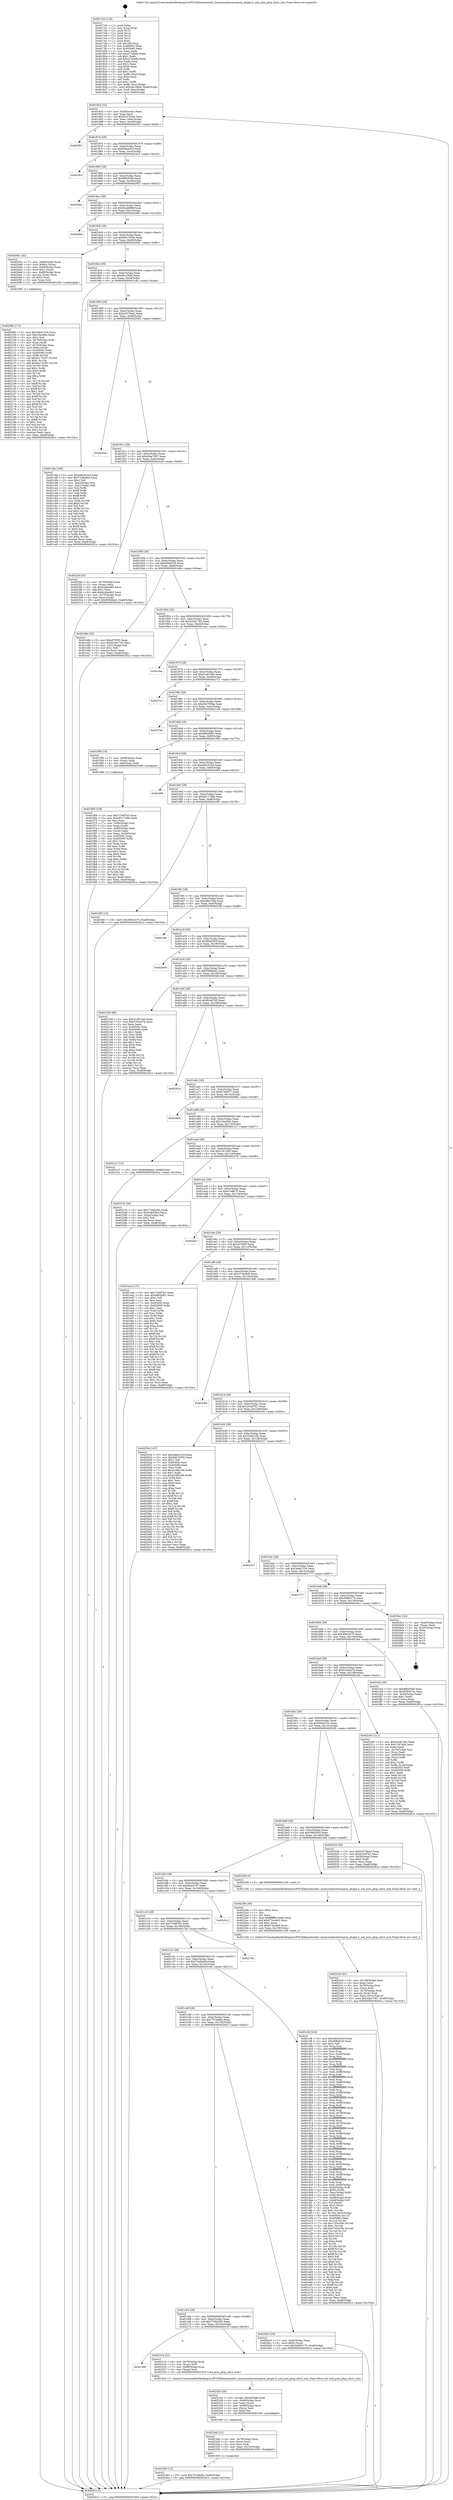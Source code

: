 digraph "0x4017e0" {
  label = "0x4017e0 (/mnt/c/Users/mathe/Desktop/tcc/POCII/binaries/extr_linuxsoundcoreosspcm_plugin.h_snd_pcm_plug_slave_size_Final-ollvm.out::main(0))"
  labelloc = "t"
  node[shape=record]

  Entry [label="",width=0.3,height=0.3,shape=circle,fillcolor=black,style=filled]
  "0x401854" [label="{
     0x401854 [32]\l
     | [instrs]\l
     &nbsp;&nbsp;0x401854 \<+6\>: mov -0xa8(%rbp),%eax\l
     &nbsp;&nbsp;0x40185a \<+2\>: mov %eax,%ecx\l
     &nbsp;&nbsp;0x40185c \<+6\>: sub $0x81d792d4,%ecx\l
     &nbsp;&nbsp;0x401862 \<+6\>: mov %eax,-0xbc(%rbp)\l
     &nbsp;&nbsp;0x401868 \<+6\>: mov %ecx,-0xc0(%rbp)\l
     &nbsp;&nbsp;0x40186e \<+6\>: je 0000000000402561 \<main+0xd81\>\l
  }"]
  "0x402561" [label="{
     0x402561\l
  }", style=dashed]
  "0x401874" [label="{
     0x401874 [28]\l
     | [instrs]\l
     &nbsp;&nbsp;0x401874 \<+5\>: jmp 0000000000401879 \<main+0x99\>\l
     &nbsp;&nbsp;0x401879 \<+6\>: mov -0xbc(%rbp),%eax\l
     &nbsp;&nbsp;0x40187f \<+5\>: sub $0x828ce3c3,%eax\l
     &nbsp;&nbsp;0x401884 \<+6\>: mov %eax,-0xc4(%rbp)\l
     &nbsp;&nbsp;0x40188a \<+6\>: je 00000000004024c3 \<main+0xce3\>\l
  }"]
  Exit [label="",width=0.3,height=0.3,shape=circle,fillcolor=black,style=filled,peripheries=2]
  "0x4024c3" [label="{
     0x4024c3\l
  }", style=dashed]
  "0x401890" [label="{
     0x401890 [28]\l
     | [instrs]\l
     &nbsp;&nbsp;0x401890 \<+5\>: jmp 0000000000401895 \<main+0xb5\>\l
     &nbsp;&nbsp;0x401895 \<+6\>: mov -0xbc(%rbp),%eax\l
     &nbsp;&nbsp;0x40189b \<+5\>: sub $0x8f82f3b8,%eax\l
     &nbsp;&nbsp;0x4018a0 \<+6\>: mov %eax,-0xc8(%rbp)\l
     &nbsp;&nbsp;0x4018a6 \<+6\>: je 0000000000402002 \<main+0x822\>\l
  }"]
  "0x402360" [label="{
     0x402360 [15]\l
     | [instrs]\l
     &nbsp;&nbsp;0x402360 \<+10\>: movl $0x757a9a5e,-0xa8(%rbp)\l
     &nbsp;&nbsp;0x40236a \<+5\>: jmp 000000000040281a \<main+0x103a\>\l
  }"]
  "0x402002" [label="{
     0x402002\l
  }", style=dashed]
  "0x4018ac" [label="{
     0x4018ac [28]\l
     | [instrs]\l
     &nbsp;&nbsp;0x4018ac \<+5\>: jmp 00000000004018b1 \<main+0xd1\>\l
     &nbsp;&nbsp;0x4018b1 \<+6\>: mov -0xbc(%rbp),%eax\l
     &nbsp;&nbsp;0x4018b7 \<+5\>: sub $0x92eb880f,%eax\l
     &nbsp;&nbsp;0x4018bc \<+6\>: mov %eax,-0xcc(%rbp)\l
     &nbsp;&nbsp;0x4018c2 \<+6\>: je 000000000040280b \<main+0x102b\>\l
  }"]
  "0x40234b" [label="{
     0x40234b [21]\l
     | [instrs]\l
     &nbsp;&nbsp;0x40234b \<+4\>: mov -0x78(%rbp),%rcx\l
     &nbsp;&nbsp;0x40234f \<+3\>: mov (%rcx),%rcx\l
     &nbsp;&nbsp;0x402352 \<+3\>: mov %rcx,%rdi\l
     &nbsp;&nbsp;0x402355 \<+6\>: mov %eax,-0x15c(%rbp)\l
     &nbsp;&nbsp;0x40235b \<+5\>: call 0000000000401030 \<free@plt\>\l
     | [calls]\l
     &nbsp;&nbsp;0x401030 \{1\} (unknown)\l
  }"]
  "0x40280b" [label="{
     0x40280b\l
  }", style=dashed]
  "0x4018c8" [label="{
     0x4018c8 [28]\l
     | [instrs]\l
     &nbsp;&nbsp;0x4018c8 \<+5\>: jmp 00000000004018cd \<main+0xed\>\l
     &nbsp;&nbsp;0x4018cd \<+6\>: mov -0xbc(%rbp),%eax\l
     &nbsp;&nbsp;0x4018d3 \<+5\>: sub $0x9d21505b,%eax\l
     &nbsp;&nbsp;0x4018d8 \<+6\>: mov %eax,-0xd0(%rbp)\l
     &nbsp;&nbsp;0x4018de \<+6\>: je 00000000004020d1 \<main+0x8f1\>\l
  }"]
  "0x40232e" [label="{
     0x40232e [29]\l
     | [instrs]\l
     &nbsp;&nbsp;0x40232e \<+10\>: movabs $0x4030d6,%rdi\l
     &nbsp;&nbsp;0x402338 \<+4\>: mov -0x68(%rbp),%rcx\l
     &nbsp;&nbsp;0x40233c \<+2\>: mov %eax,(%rcx)\l
     &nbsp;&nbsp;0x40233e \<+4\>: mov -0x68(%rbp),%rcx\l
     &nbsp;&nbsp;0x402342 \<+2\>: mov (%rcx),%esi\l
     &nbsp;&nbsp;0x402344 \<+2\>: mov $0x0,%al\l
     &nbsp;&nbsp;0x402346 \<+5\>: call 0000000000401040 \<printf@plt\>\l
     | [calls]\l
     &nbsp;&nbsp;0x401040 \{1\} (unknown)\l
  }"]
  "0x4020d1" [label="{
     0x4020d1 [42]\l
     | [instrs]\l
     &nbsp;&nbsp;0x4020d1 \<+7\>: mov -0x88(%rbp),%rax\l
     &nbsp;&nbsp;0x4020d8 \<+6\>: movl $0x64,(%rax)\l
     &nbsp;&nbsp;0x4020de \<+4\>: mov -0x80(%rbp),%rax\l
     &nbsp;&nbsp;0x4020e2 \<+6\>: movl $0x1,(%rax)\l
     &nbsp;&nbsp;0x4020e8 \<+4\>: mov -0x80(%rbp),%rax\l
     &nbsp;&nbsp;0x4020ec \<+3\>: movslq (%rax),%rax\l
     &nbsp;&nbsp;0x4020ef \<+4\>: shl $0x2,%rax\l
     &nbsp;&nbsp;0x4020f3 \<+3\>: mov %rax,%rdi\l
     &nbsp;&nbsp;0x4020f6 \<+5\>: call 0000000000401050 \<malloc@plt\>\l
     | [calls]\l
     &nbsp;&nbsp;0x401050 \{1\} (unknown)\l
  }"]
  "0x4018e4" [label="{
     0x4018e4 [28]\l
     | [instrs]\l
     &nbsp;&nbsp;0x4018e4 \<+5\>: jmp 00000000004018e9 \<main+0x109\>\l
     &nbsp;&nbsp;0x4018e9 \<+6\>: mov -0xbc(%rbp),%eax\l
     &nbsp;&nbsp;0x4018ef \<+5\>: sub $0x9dc1fb0d,%eax\l
     &nbsp;&nbsp;0x4018f4 \<+6\>: mov %eax,-0xd4(%rbp)\l
     &nbsp;&nbsp;0x4018fa \<+6\>: je 0000000000401c8a \<main+0x4aa\>\l
  }"]
  "0x401c80" [label="{
     0x401c80\l
  }", style=dashed]
  "0x401c8a" [label="{
     0x401c8a [106]\l
     | [instrs]\l
     &nbsp;&nbsp;0x401c8a \<+5\>: mov $0xe4b241b4,%eax\l
     &nbsp;&nbsp;0x401c8f \<+5\>: mov $0x72a9bd0e,%ecx\l
     &nbsp;&nbsp;0x401c94 \<+2\>: mov $0x1,%dl\l
     &nbsp;&nbsp;0x401c96 \<+7\>: mov -0xa2(%rbp),%sil\l
     &nbsp;&nbsp;0x401c9d \<+7\>: mov -0xa1(%rbp),%dil\l
     &nbsp;&nbsp;0x401ca4 \<+3\>: mov %sil,%r8b\l
     &nbsp;&nbsp;0x401ca7 \<+4\>: xor $0xff,%r8b\l
     &nbsp;&nbsp;0x401cab \<+3\>: mov %dil,%r9b\l
     &nbsp;&nbsp;0x401cae \<+4\>: xor $0xff,%r9b\l
     &nbsp;&nbsp;0x401cb2 \<+3\>: xor $0x0,%dl\l
     &nbsp;&nbsp;0x401cb5 \<+3\>: mov %r8b,%r10b\l
     &nbsp;&nbsp;0x401cb8 \<+4\>: and $0x0,%r10b\l
     &nbsp;&nbsp;0x401cbc \<+3\>: and %dl,%sil\l
     &nbsp;&nbsp;0x401cbf \<+3\>: mov %r9b,%r11b\l
     &nbsp;&nbsp;0x401cc2 \<+4\>: and $0x0,%r11b\l
     &nbsp;&nbsp;0x401cc6 \<+3\>: and %dl,%dil\l
     &nbsp;&nbsp;0x401cc9 \<+3\>: or %sil,%r10b\l
     &nbsp;&nbsp;0x401ccc \<+3\>: or %dil,%r11b\l
     &nbsp;&nbsp;0x401ccf \<+3\>: xor %r11b,%r10b\l
     &nbsp;&nbsp;0x401cd2 \<+3\>: or %r9b,%r8b\l
     &nbsp;&nbsp;0x401cd5 \<+4\>: xor $0xff,%r8b\l
     &nbsp;&nbsp;0x401cd9 \<+3\>: or $0x0,%dl\l
     &nbsp;&nbsp;0x401cdc \<+3\>: and %dl,%r8b\l
     &nbsp;&nbsp;0x401cdf \<+3\>: or %r8b,%r10b\l
     &nbsp;&nbsp;0x401ce2 \<+4\>: test $0x1,%r10b\l
     &nbsp;&nbsp;0x401ce6 \<+3\>: cmovne %ecx,%eax\l
     &nbsp;&nbsp;0x401ce9 \<+6\>: mov %eax,-0xa8(%rbp)\l
     &nbsp;&nbsp;0x401cef \<+5\>: jmp 000000000040281a \<main+0x103a\>\l
  }"]
  "0x401900" [label="{
     0x401900 [28]\l
     | [instrs]\l
     &nbsp;&nbsp;0x401900 \<+5\>: jmp 0000000000401905 \<main+0x125\>\l
     &nbsp;&nbsp;0x401905 \<+6\>: mov -0xbc(%rbp),%eax\l
     &nbsp;&nbsp;0x40190b \<+5\>: sub $0xb3578ea2,%eax\l
     &nbsp;&nbsp;0x401910 \<+6\>: mov %eax,-0xd8(%rbp)\l
     &nbsp;&nbsp;0x401916 \<+6\>: je 00000000004025b4 \<main+0xdd4\>\l
  }"]
  "0x40281a" [label="{
     0x40281a [5]\l
     | [instrs]\l
     &nbsp;&nbsp;0x40281a \<+5\>: jmp 0000000000401854 \<main+0x74\>\l
  }"]
  "0x4017e0" [label="{
     0x4017e0 [116]\l
     | [instrs]\l
     &nbsp;&nbsp;0x4017e0 \<+1\>: push %rbp\l
     &nbsp;&nbsp;0x4017e1 \<+3\>: mov %rsp,%rbp\l
     &nbsp;&nbsp;0x4017e4 \<+2\>: push %r15\l
     &nbsp;&nbsp;0x4017e6 \<+2\>: push %r14\l
     &nbsp;&nbsp;0x4017e8 \<+2\>: push %r13\l
     &nbsp;&nbsp;0x4017ea \<+2\>: push %r12\l
     &nbsp;&nbsp;0x4017ec \<+1\>: push %rbx\l
     &nbsp;&nbsp;0x4017ed \<+7\>: sub $0x168,%rsp\l
     &nbsp;&nbsp;0x4017f4 \<+7\>: mov 0x40505c,%eax\l
     &nbsp;&nbsp;0x4017fb \<+7\>: mov 0x405060,%ecx\l
     &nbsp;&nbsp;0x401802 \<+2\>: mov %eax,%edx\l
     &nbsp;&nbsp;0x401804 \<+6\>: sub $0xa37bfa8a,%edx\l
     &nbsp;&nbsp;0x40180a \<+3\>: sub $0x1,%edx\l
     &nbsp;&nbsp;0x40180d \<+6\>: add $0xa37bfa8a,%edx\l
     &nbsp;&nbsp;0x401813 \<+3\>: imul %edx,%eax\l
     &nbsp;&nbsp;0x401816 \<+3\>: and $0x1,%eax\l
     &nbsp;&nbsp;0x401819 \<+3\>: cmp $0x0,%eax\l
     &nbsp;&nbsp;0x40181c \<+4\>: sete %r8b\l
     &nbsp;&nbsp;0x401820 \<+4\>: and $0x1,%r8b\l
     &nbsp;&nbsp;0x401824 \<+7\>: mov %r8b,-0xa2(%rbp)\l
     &nbsp;&nbsp;0x40182b \<+3\>: cmp $0xa,%ecx\l
     &nbsp;&nbsp;0x40182e \<+4\>: setl %r8b\l
     &nbsp;&nbsp;0x401832 \<+4\>: and $0x1,%r8b\l
     &nbsp;&nbsp;0x401836 \<+7\>: mov %r8b,-0xa1(%rbp)\l
     &nbsp;&nbsp;0x40183d \<+10\>: movl $0x9dc1fb0d,-0xa8(%rbp)\l
     &nbsp;&nbsp;0x401847 \<+6\>: mov %edi,-0xac(%rbp)\l
     &nbsp;&nbsp;0x40184d \<+7\>: mov %rsi,-0xb8(%rbp)\l
  }"]
  "0x402319" [label="{
     0x402319 [21]\l
     | [instrs]\l
     &nbsp;&nbsp;0x402319 \<+4\>: mov -0x78(%rbp),%rax\l
     &nbsp;&nbsp;0x40231d \<+3\>: mov (%rax),%rdi\l
     &nbsp;&nbsp;0x402320 \<+7\>: mov -0x88(%rbp),%rax\l
     &nbsp;&nbsp;0x402327 \<+2\>: mov (%rax),%esi\l
     &nbsp;&nbsp;0x402329 \<+5\>: call 00000000004015c0 \<snd_pcm_plug_slave_size\>\l
     | [calls]\l
     &nbsp;&nbsp;0x4015c0 \{1\} (/mnt/c/Users/mathe/Desktop/tcc/POCII/binaries/extr_linuxsoundcoreosspcm_plugin.h_snd_pcm_plug_slave_size_Final-ollvm.out::snd_pcm_plug_slave_size)\l
  }"]
  "0x4025b4" [label="{
     0x4025b4\l
  }", style=dashed]
  "0x40191c" [label="{
     0x40191c [28]\l
     | [instrs]\l
     &nbsp;&nbsp;0x40191c \<+5\>: jmp 0000000000401921 \<main+0x141\>\l
     &nbsp;&nbsp;0x401921 \<+6\>: mov -0xbc(%rbp),%eax\l
     &nbsp;&nbsp;0x401927 \<+5\>: sub $0xcbbe7567,%eax\l
     &nbsp;&nbsp;0x40192c \<+6\>: mov %eax,-0xdc(%rbp)\l
     &nbsp;&nbsp;0x401932 \<+6\>: je 00000000004022ef \<main+0xb0f\>\l
  }"]
  "0x401c64" [label="{
     0x401c64 [28]\l
     | [instrs]\l
     &nbsp;&nbsp;0x401c64 \<+5\>: jmp 0000000000401c69 \<main+0x489\>\l
     &nbsp;&nbsp;0x401c69 \<+6\>: mov -0xbc(%rbp),%eax\l
     &nbsp;&nbsp;0x401c6f \<+5\>: sub $0x77d5b203,%eax\l
     &nbsp;&nbsp;0x401c74 \<+6\>: mov %eax,-0x154(%rbp)\l
     &nbsp;&nbsp;0x401c7a \<+6\>: je 0000000000402319 \<main+0xb39\>\l
  }"]
  "0x4022ef" [label="{
     0x4022ef [42]\l
     | [instrs]\l
     &nbsp;&nbsp;0x4022ef \<+4\>: mov -0x70(%rbp),%rax\l
     &nbsp;&nbsp;0x4022f3 \<+2\>: mov (%rax),%ecx\l
     &nbsp;&nbsp;0x4022f5 \<+6\>: sub $0xb2a0a460,%ecx\l
     &nbsp;&nbsp;0x4022fb \<+3\>: add $0x1,%ecx\l
     &nbsp;&nbsp;0x4022fe \<+6\>: add $0xb2a0a460,%ecx\l
     &nbsp;&nbsp;0x402304 \<+4\>: mov -0x70(%rbp),%rax\l
     &nbsp;&nbsp;0x402308 \<+2\>: mov %ecx,(%rax)\l
     &nbsp;&nbsp;0x40230a \<+10\>: movl $0xf566bbe2,-0xa8(%rbp)\l
     &nbsp;&nbsp;0x402314 \<+5\>: jmp 000000000040281a \<main+0x103a\>\l
  }"]
  "0x401938" [label="{
     0x401938 [28]\l
     | [instrs]\l
     &nbsp;&nbsp;0x401938 \<+5\>: jmp 000000000040193d \<main+0x15d\>\l
     &nbsp;&nbsp;0x40193d \<+6\>: mov -0xbc(%rbp),%eax\l
     &nbsp;&nbsp;0x401943 \<+5\>: sub $0xd09ef220,%eax\l
     &nbsp;&nbsp;0x401948 \<+6\>: mov %eax,-0xe0(%rbp)\l
     &nbsp;&nbsp;0x40194e \<+6\>: je 0000000000401e8e \<main+0x6ae\>\l
  }"]
  "0x4026c5" [label="{
     0x4026c5 [28]\l
     | [instrs]\l
     &nbsp;&nbsp;0x4026c5 \<+7\>: mov -0xa0(%rbp),%rax\l
     &nbsp;&nbsp;0x4026cc \<+6\>: movl $0x0,(%rax)\l
     &nbsp;&nbsp;0x4026d2 \<+10\>: movl $0x3d693175,-0xa8(%rbp)\l
     &nbsp;&nbsp;0x4026dc \<+5\>: jmp 000000000040281a \<main+0x103a\>\l
  }"]
  "0x401e8e" [label="{
     0x401e8e [30]\l
     | [instrs]\l
     &nbsp;&nbsp;0x401e8e \<+5\>: mov $0xef75f05,%eax\l
     &nbsp;&nbsp;0x401e93 \<+5\>: mov $0xd16417d3,%ecx\l
     &nbsp;&nbsp;0x401e98 \<+3\>: mov -0x31(%rbp),%dl\l
     &nbsp;&nbsp;0x401e9b \<+3\>: test $0x1,%dl\l
     &nbsp;&nbsp;0x401e9e \<+3\>: cmovne %ecx,%eax\l
     &nbsp;&nbsp;0x401ea1 \<+6\>: mov %eax,-0xa8(%rbp)\l
     &nbsp;&nbsp;0x401ea7 \<+5\>: jmp 000000000040281a \<main+0x103a\>\l
  }"]
  "0x401954" [label="{
     0x401954 [28]\l
     | [instrs]\l
     &nbsp;&nbsp;0x401954 \<+5\>: jmp 0000000000401959 \<main+0x179\>\l
     &nbsp;&nbsp;0x401959 \<+6\>: mov -0xbc(%rbp),%eax\l
     &nbsp;&nbsp;0x40195f \<+5\>: sub $0xd16417d3,%eax\l
     &nbsp;&nbsp;0x401964 \<+6\>: mov %eax,-0xe4(%rbp)\l
     &nbsp;&nbsp;0x40196a \<+6\>: je 0000000000401eac \<main+0x6cc\>\l
  }"]
  "0x4022c6" [label="{
     0x4022c6 [41]\l
     | [instrs]\l
     &nbsp;&nbsp;0x4022c6 \<+6\>: mov -0x158(%rbp),%ecx\l
     &nbsp;&nbsp;0x4022cc \<+3\>: imul %eax,%ecx\l
     &nbsp;&nbsp;0x4022cf \<+4\>: mov -0x78(%rbp),%rsi\l
     &nbsp;&nbsp;0x4022d3 \<+3\>: mov (%rsi),%rsi\l
     &nbsp;&nbsp;0x4022d6 \<+4\>: mov -0x70(%rbp),%rdi\l
     &nbsp;&nbsp;0x4022da \<+3\>: movslq (%rdi),%rdi\l
     &nbsp;&nbsp;0x4022dd \<+3\>: mov %ecx,(%rsi,%rdi,4)\l
     &nbsp;&nbsp;0x4022e0 \<+10\>: movl $0xcbbe7567,-0xa8(%rbp)\l
     &nbsp;&nbsp;0x4022ea \<+5\>: jmp 000000000040281a \<main+0x103a\>\l
  }"]
  "0x401eac" [label="{
     0x401eac\l
  }", style=dashed]
  "0x401970" [label="{
     0x401970 [28]\l
     | [instrs]\l
     &nbsp;&nbsp;0x401970 \<+5\>: jmp 0000000000401975 \<main+0x195\>\l
     &nbsp;&nbsp;0x401975 \<+6\>: mov -0xbc(%rbp),%eax\l
     &nbsp;&nbsp;0x40197b \<+5\>: sub $0xd1a815a0,%eax\l
     &nbsp;&nbsp;0x401980 \<+6\>: mov %eax,-0xe8(%rbp)\l
     &nbsp;&nbsp;0x401986 \<+6\>: je 00000000004027c1 \<main+0xfe1\>\l
  }"]
  "0x40229e" [label="{
     0x40229e [40]\l
     | [instrs]\l
     &nbsp;&nbsp;0x40229e \<+5\>: mov $0x2,%ecx\l
     &nbsp;&nbsp;0x4022a3 \<+1\>: cltd\l
     &nbsp;&nbsp;0x4022a4 \<+2\>: idiv %ecx\l
     &nbsp;&nbsp;0x4022a6 \<+6\>: imul $0xfffffffe,%edx,%ecx\l
     &nbsp;&nbsp;0x4022ac \<+6\>: add $0x672ce465,%ecx\l
     &nbsp;&nbsp;0x4022b2 \<+3\>: add $0x1,%ecx\l
     &nbsp;&nbsp;0x4022b5 \<+6\>: sub $0x672ce465,%ecx\l
     &nbsp;&nbsp;0x4022bb \<+6\>: mov %ecx,-0x158(%rbp)\l
     &nbsp;&nbsp;0x4022c1 \<+5\>: call 0000000000401160 \<next_i\>\l
     | [calls]\l
     &nbsp;&nbsp;0x401160 \{1\} (/mnt/c/Users/mathe/Desktop/tcc/POCII/binaries/extr_linuxsoundcoreosspcm_plugin.h_snd_pcm_plug_slave_size_Final-ollvm.out::next_i)\l
  }"]
  "0x4027c1" [label="{
     0x4027c1\l
  }", style=dashed]
  "0x40198c" [label="{
     0x40198c [28]\l
     | [instrs]\l
     &nbsp;&nbsp;0x40198c \<+5\>: jmp 0000000000401991 \<main+0x1b1\>\l
     &nbsp;&nbsp;0x401991 \<+6\>: mov -0xbc(%rbp),%eax\l
     &nbsp;&nbsp;0x401997 \<+5\>: sub $0xd54780da,%eax\l
     &nbsp;&nbsp;0x40199c \<+6\>: mov %eax,-0xec(%rbp)\l
     &nbsp;&nbsp;0x4019a2 \<+6\>: je 00000000004027e6 \<main+0x1006\>\l
  }"]
  "0x4020fb" [label="{
     0x4020fb [172]\l
     | [instrs]\l
     &nbsp;&nbsp;0x4020fb \<+5\>: mov $0x3abd1318,%ecx\l
     &nbsp;&nbsp;0x402100 \<+5\>: mov $0x10ec6bb,%edx\l
     &nbsp;&nbsp;0x402105 \<+3\>: mov $0x1,%sil\l
     &nbsp;&nbsp;0x402108 \<+4\>: mov -0x78(%rbp),%rdi\l
     &nbsp;&nbsp;0x40210c \<+3\>: mov %rax,(%rdi)\l
     &nbsp;&nbsp;0x40210f \<+4\>: mov -0x70(%rbp),%rax\l
     &nbsp;&nbsp;0x402113 \<+6\>: movl $0x0,(%rax)\l
     &nbsp;&nbsp;0x402119 \<+8\>: mov 0x40505c,%r8d\l
     &nbsp;&nbsp;0x402121 \<+8\>: mov 0x405060,%r9d\l
     &nbsp;&nbsp;0x402129 \<+3\>: mov %r8d,%r10d\l
     &nbsp;&nbsp;0x40212c \<+7\>: sub $0xbe174297,%r10d\l
     &nbsp;&nbsp;0x402133 \<+4\>: sub $0x1,%r10d\l
     &nbsp;&nbsp;0x402137 \<+7\>: add $0xbe174297,%r10d\l
     &nbsp;&nbsp;0x40213e \<+4\>: imul %r10d,%r8d\l
     &nbsp;&nbsp;0x402142 \<+4\>: and $0x1,%r8d\l
     &nbsp;&nbsp;0x402146 \<+4\>: cmp $0x0,%r8d\l
     &nbsp;&nbsp;0x40214a \<+4\>: sete %r11b\l
     &nbsp;&nbsp;0x40214e \<+4\>: cmp $0xa,%r9d\l
     &nbsp;&nbsp;0x402152 \<+3\>: setl %bl\l
     &nbsp;&nbsp;0x402155 \<+3\>: mov %r11b,%r14b\l
     &nbsp;&nbsp;0x402158 \<+4\>: xor $0xff,%r14b\l
     &nbsp;&nbsp;0x40215c \<+3\>: mov %bl,%r15b\l
     &nbsp;&nbsp;0x40215f \<+4\>: xor $0xff,%r15b\l
     &nbsp;&nbsp;0x402163 \<+4\>: xor $0x1,%sil\l
     &nbsp;&nbsp;0x402167 \<+3\>: mov %r14b,%r12b\l
     &nbsp;&nbsp;0x40216a \<+4\>: and $0xff,%r12b\l
     &nbsp;&nbsp;0x40216e \<+3\>: and %sil,%r11b\l
     &nbsp;&nbsp;0x402171 \<+3\>: mov %r15b,%r13b\l
     &nbsp;&nbsp;0x402174 \<+4\>: and $0xff,%r13b\l
     &nbsp;&nbsp;0x402178 \<+3\>: and %sil,%bl\l
     &nbsp;&nbsp;0x40217b \<+3\>: or %r11b,%r12b\l
     &nbsp;&nbsp;0x40217e \<+3\>: or %bl,%r13b\l
     &nbsp;&nbsp;0x402181 \<+3\>: xor %r13b,%r12b\l
     &nbsp;&nbsp;0x402184 \<+3\>: or %r15b,%r14b\l
     &nbsp;&nbsp;0x402187 \<+4\>: xor $0xff,%r14b\l
     &nbsp;&nbsp;0x40218b \<+4\>: or $0x1,%sil\l
     &nbsp;&nbsp;0x40218f \<+3\>: and %sil,%r14b\l
     &nbsp;&nbsp;0x402192 \<+3\>: or %r14b,%r12b\l
     &nbsp;&nbsp;0x402195 \<+4\>: test $0x1,%r12b\l
     &nbsp;&nbsp;0x402199 \<+3\>: cmovne %edx,%ecx\l
     &nbsp;&nbsp;0x40219c \<+6\>: mov %ecx,-0xa8(%rbp)\l
     &nbsp;&nbsp;0x4021a2 \<+5\>: jmp 000000000040281a \<main+0x103a\>\l
  }"]
  "0x4027e6" [label="{
     0x4027e6\l
  }", style=dashed]
  "0x4019a8" [label="{
     0x4019a8 [28]\l
     | [instrs]\l
     &nbsp;&nbsp;0x4019a8 \<+5\>: jmp 00000000004019ad \<main+0x1cd\>\l
     &nbsp;&nbsp;0x4019ad \<+6\>: mov -0xbc(%rbp),%eax\l
     &nbsp;&nbsp;0x4019b3 \<+5\>: sub $0xd8026f01,%eax\l
     &nbsp;&nbsp;0x4019b8 \<+6\>: mov %eax,-0xf0(%rbp)\l
     &nbsp;&nbsp;0x4019be \<+6\>: je 0000000000401f56 \<main+0x776\>\l
  }"]
  "0x401f69" [label="{
     0x401f69 [108]\l
     | [instrs]\l
     &nbsp;&nbsp;0x401f69 \<+5\>: mov $0x719df7b3,%ecx\l
     &nbsp;&nbsp;0x401f6e \<+5\>: mov $0xe811746b,%edx\l
     &nbsp;&nbsp;0x401f73 \<+2\>: xor %esi,%esi\l
     &nbsp;&nbsp;0x401f75 \<+7\>: mov -0x90(%rbp),%rdi\l
     &nbsp;&nbsp;0x401f7c \<+2\>: mov %eax,(%rdi)\l
     &nbsp;&nbsp;0x401f7e \<+7\>: mov -0x90(%rbp),%rdi\l
     &nbsp;&nbsp;0x401f85 \<+2\>: mov (%rdi),%eax\l
     &nbsp;&nbsp;0x401f87 \<+3\>: mov %eax,-0x30(%rbp)\l
     &nbsp;&nbsp;0x401f8a \<+7\>: mov 0x40505c,%eax\l
     &nbsp;&nbsp;0x401f91 \<+8\>: mov 0x405060,%r8d\l
     &nbsp;&nbsp;0x401f99 \<+3\>: sub $0x1,%esi\l
     &nbsp;&nbsp;0x401f9c \<+3\>: mov %eax,%r9d\l
     &nbsp;&nbsp;0x401f9f \<+3\>: add %esi,%r9d\l
     &nbsp;&nbsp;0x401fa2 \<+4\>: imul %r9d,%eax\l
     &nbsp;&nbsp;0x401fa6 \<+3\>: and $0x1,%eax\l
     &nbsp;&nbsp;0x401fa9 \<+3\>: cmp $0x0,%eax\l
     &nbsp;&nbsp;0x401fac \<+4\>: sete %r10b\l
     &nbsp;&nbsp;0x401fb0 \<+4\>: cmp $0xa,%r8d\l
     &nbsp;&nbsp;0x401fb4 \<+4\>: setl %r11b\l
     &nbsp;&nbsp;0x401fb8 \<+3\>: mov %r10b,%bl\l
     &nbsp;&nbsp;0x401fbb \<+3\>: and %r11b,%bl\l
     &nbsp;&nbsp;0x401fbe \<+3\>: xor %r11b,%r10b\l
     &nbsp;&nbsp;0x401fc1 \<+3\>: or %r10b,%bl\l
     &nbsp;&nbsp;0x401fc4 \<+3\>: test $0x1,%bl\l
     &nbsp;&nbsp;0x401fc7 \<+3\>: cmovne %edx,%ecx\l
     &nbsp;&nbsp;0x401fca \<+6\>: mov %ecx,-0xa8(%rbp)\l
     &nbsp;&nbsp;0x401fd0 \<+5\>: jmp 000000000040281a \<main+0x103a\>\l
  }"]
  "0x401f56" [label="{
     0x401f56 [19]\l
     | [instrs]\l
     &nbsp;&nbsp;0x401f56 \<+7\>: mov -0x98(%rbp),%rax\l
     &nbsp;&nbsp;0x401f5d \<+3\>: mov (%rax),%rax\l
     &nbsp;&nbsp;0x401f60 \<+4\>: mov 0x8(%rax),%rdi\l
     &nbsp;&nbsp;0x401f64 \<+5\>: call 0000000000401060 \<atoi@plt\>\l
     | [calls]\l
     &nbsp;&nbsp;0x401060 \{1\} (unknown)\l
  }"]
  "0x4019c4" [label="{
     0x4019c4 [28]\l
     | [instrs]\l
     &nbsp;&nbsp;0x4019c4 \<+5\>: jmp 00000000004019c9 \<main+0x1e9\>\l
     &nbsp;&nbsp;0x4019c9 \<+6\>: mov -0xbc(%rbp),%eax\l
     &nbsp;&nbsp;0x4019cf \<+5\>: sub $0xe4b241b4,%eax\l
     &nbsp;&nbsp;0x4019d4 \<+6\>: mov %eax,-0xf4(%rbp)\l
     &nbsp;&nbsp;0x4019da \<+6\>: je 00000000004026f9 \<main+0xf19\>\l
  }"]
  "0x401c48" [label="{
     0x401c48 [28]\l
     | [instrs]\l
     &nbsp;&nbsp;0x401c48 \<+5\>: jmp 0000000000401c4d \<main+0x46d\>\l
     &nbsp;&nbsp;0x401c4d \<+6\>: mov -0xbc(%rbp),%eax\l
     &nbsp;&nbsp;0x401c53 \<+5\>: sub $0x757a9a5e,%eax\l
     &nbsp;&nbsp;0x401c58 \<+6\>: mov %eax,-0x150(%rbp)\l
     &nbsp;&nbsp;0x401c5e \<+6\>: je 00000000004026c5 \<main+0xee5\>\l
  }"]
  "0x4026f9" [label="{
     0x4026f9\l
  }", style=dashed]
  "0x4019e0" [label="{
     0x4019e0 [28]\l
     | [instrs]\l
     &nbsp;&nbsp;0x4019e0 \<+5\>: jmp 00000000004019e5 \<main+0x205\>\l
     &nbsp;&nbsp;0x4019e5 \<+6\>: mov -0xbc(%rbp),%eax\l
     &nbsp;&nbsp;0x4019eb \<+5\>: sub $0xe811746b,%eax\l
     &nbsp;&nbsp;0x4019f0 \<+6\>: mov %eax,-0xf8(%rbp)\l
     &nbsp;&nbsp;0x4019f6 \<+6\>: je 0000000000401fd5 \<main+0x7f5\>\l
  }"]
  "0x401cf4" [label="{
     0x401cf4 [410]\l
     | [instrs]\l
     &nbsp;&nbsp;0x401cf4 \<+5\>: mov $0xe4b241b4,%eax\l
     &nbsp;&nbsp;0x401cf9 \<+5\>: mov $0xd09ef220,%ecx\l
     &nbsp;&nbsp;0x401cfe \<+2\>: mov $0x1,%dl\l
     &nbsp;&nbsp;0x401d00 \<+3\>: mov %rsp,%rsi\l
     &nbsp;&nbsp;0x401d03 \<+4\>: add $0xfffffffffffffff0,%rsi\l
     &nbsp;&nbsp;0x401d07 \<+3\>: mov %rsi,%rsp\l
     &nbsp;&nbsp;0x401d0a \<+7\>: mov %rsi,-0xa0(%rbp)\l
     &nbsp;&nbsp;0x401d11 \<+3\>: mov %rsp,%rsi\l
     &nbsp;&nbsp;0x401d14 \<+4\>: add $0xfffffffffffffff0,%rsi\l
     &nbsp;&nbsp;0x401d18 \<+3\>: mov %rsi,%rsp\l
     &nbsp;&nbsp;0x401d1b \<+3\>: mov %rsp,%rdi\l
     &nbsp;&nbsp;0x401d1e \<+4\>: add $0xfffffffffffffff0,%rdi\l
     &nbsp;&nbsp;0x401d22 \<+3\>: mov %rdi,%rsp\l
     &nbsp;&nbsp;0x401d25 \<+7\>: mov %rdi,-0x98(%rbp)\l
     &nbsp;&nbsp;0x401d2c \<+3\>: mov %rsp,%rdi\l
     &nbsp;&nbsp;0x401d2f \<+4\>: add $0xfffffffffffffff0,%rdi\l
     &nbsp;&nbsp;0x401d33 \<+3\>: mov %rdi,%rsp\l
     &nbsp;&nbsp;0x401d36 \<+7\>: mov %rdi,-0x90(%rbp)\l
     &nbsp;&nbsp;0x401d3d \<+3\>: mov %rsp,%rdi\l
     &nbsp;&nbsp;0x401d40 \<+4\>: add $0xfffffffffffffff0,%rdi\l
     &nbsp;&nbsp;0x401d44 \<+3\>: mov %rdi,%rsp\l
     &nbsp;&nbsp;0x401d47 \<+7\>: mov %rdi,-0x88(%rbp)\l
     &nbsp;&nbsp;0x401d4e \<+3\>: mov %rsp,%rdi\l
     &nbsp;&nbsp;0x401d51 \<+4\>: add $0xfffffffffffffff0,%rdi\l
     &nbsp;&nbsp;0x401d55 \<+3\>: mov %rdi,%rsp\l
     &nbsp;&nbsp;0x401d58 \<+4\>: mov %rdi,-0x80(%rbp)\l
     &nbsp;&nbsp;0x401d5c \<+3\>: mov %rsp,%rdi\l
     &nbsp;&nbsp;0x401d5f \<+4\>: add $0xfffffffffffffff0,%rdi\l
     &nbsp;&nbsp;0x401d63 \<+3\>: mov %rdi,%rsp\l
     &nbsp;&nbsp;0x401d66 \<+4\>: mov %rdi,-0x78(%rbp)\l
     &nbsp;&nbsp;0x401d6a \<+3\>: mov %rsp,%rdi\l
     &nbsp;&nbsp;0x401d6d \<+4\>: add $0xfffffffffffffff0,%rdi\l
     &nbsp;&nbsp;0x401d71 \<+3\>: mov %rdi,%rsp\l
     &nbsp;&nbsp;0x401d74 \<+4\>: mov %rdi,-0x70(%rbp)\l
     &nbsp;&nbsp;0x401d78 \<+3\>: mov %rsp,%rdi\l
     &nbsp;&nbsp;0x401d7b \<+4\>: add $0xfffffffffffffff0,%rdi\l
     &nbsp;&nbsp;0x401d7f \<+3\>: mov %rdi,%rsp\l
     &nbsp;&nbsp;0x401d82 \<+4\>: mov %rdi,-0x68(%rbp)\l
     &nbsp;&nbsp;0x401d86 \<+3\>: mov %rsp,%rdi\l
     &nbsp;&nbsp;0x401d89 \<+4\>: add $0xfffffffffffffff0,%rdi\l
     &nbsp;&nbsp;0x401d8d \<+3\>: mov %rdi,%rsp\l
     &nbsp;&nbsp;0x401d90 \<+4\>: mov %rdi,-0x60(%rbp)\l
     &nbsp;&nbsp;0x401d94 \<+3\>: mov %rsp,%rdi\l
     &nbsp;&nbsp;0x401d97 \<+4\>: add $0xfffffffffffffff0,%rdi\l
     &nbsp;&nbsp;0x401d9b \<+3\>: mov %rdi,%rsp\l
     &nbsp;&nbsp;0x401d9e \<+4\>: mov %rdi,-0x58(%rbp)\l
     &nbsp;&nbsp;0x401da2 \<+3\>: mov %rsp,%rdi\l
     &nbsp;&nbsp;0x401da5 \<+4\>: add $0xfffffffffffffff0,%rdi\l
     &nbsp;&nbsp;0x401da9 \<+3\>: mov %rdi,%rsp\l
     &nbsp;&nbsp;0x401dac \<+4\>: mov %rdi,-0x50(%rbp)\l
     &nbsp;&nbsp;0x401db0 \<+3\>: mov %rsp,%rdi\l
     &nbsp;&nbsp;0x401db3 \<+4\>: add $0xfffffffffffffff0,%rdi\l
     &nbsp;&nbsp;0x401db7 \<+3\>: mov %rdi,%rsp\l
     &nbsp;&nbsp;0x401dba \<+4\>: mov %rdi,-0x48(%rbp)\l
     &nbsp;&nbsp;0x401dbe \<+3\>: mov %rsp,%rdi\l
     &nbsp;&nbsp;0x401dc1 \<+4\>: add $0xfffffffffffffff0,%rdi\l
     &nbsp;&nbsp;0x401dc5 \<+3\>: mov %rdi,%rsp\l
     &nbsp;&nbsp;0x401dc8 \<+4\>: mov %rdi,-0x40(%rbp)\l
     &nbsp;&nbsp;0x401dcc \<+7\>: mov -0xa0(%rbp),%rdi\l
     &nbsp;&nbsp;0x401dd3 \<+6\>: movl $0x0,(%rdi)\l
     &nbsp;&nbsp;0x401dd9 \<+7\>: mov -0xac(%rbp),%r8d\l
     &nbsp;&nbsp;0x401de0 \<+3\>: mov %r8d,(%rsi)\l
     &nbsp;&nbsp;0x401de3 \<+7\>: mov -0x98(%rbp),%rdi\l
     &nbsp;&nbsp;0x401dea \<+7\>: mov -0xb8(%rbp),%r9\l
     &nbsp;&nbsp;0x401df1 \<+3\>: mov %r9,(%rdi)\l
     &nbsp;&nbsp;0x401df4 \<+3\>: cmpl $0x2,(%rsi)\l
     &nbsp;&nbsp;0x401df7 \<+4\>: setne %r10b\l
     &nbsp;&nbsp;0x401dfb \<+4\>: and $0x1,%r10b\l
     &nbsp;&nbsp;0x401dff \<+4\>: mov %r10b,-0x31(%rbp)\l
     &nbsp;&nbsp;0x401e03 \<+8\>: mov 0x40505c,%r11d\l
     &nbsp;&nbsp;0x401e0b \<+7\>: mov 0x405060,%ebx\l
     &nbsp;&nbsp;0x401e12 \<+3\>: mov %r11d,%r14d\l
     &nbsp;&nbsp;0x401e15 \<+7\>: sub $0x733ce56c,%r14d\l
     &nbsp;&nbsp;0x401e1c \<+4\>: sub $0x1,%r14d\l
     &nbsp;&nbsp;0x401e20 \<+7\>: add $0x733ce56c,%r14d\l
     &nbsp;&nbsp;0x401e27 \<+4\>: imul %r14d,%r11d\l
     &nbsp;&nbsp;0x401e2b \<+4\>: and $0x1,%r11d\l
     &nbsp;&nbsp;0x401e2f \<+4\>: cmp $0x0,%r11d\l
     &nbsp;&nbsp;0x401e33 \<+4\>: sete %r10b\l
     &nbsp;&nbsp;0x401e37 \<+3\>: cmp $0xa,%ebx\l
     &nbsp;&nbsp;0x401e3a \<+4\>: setl %r15b\l
     &nbsp;&nbsp;0x401e3e \<+3\>: mov %r10b,%r12b\l
     &nbsp;&nbsp;0x401e41 \<+4\>: xor $0xff,%r12b\l
     &nbsp;&nbsp;0x401e45 \<+3\>: mov %r15b,%r13b\l
     &nbsp;&nbsp;0x401e48 \<+4\>: xor $0xff,%r13b\l
     &nbsp;&nbsp;0x401e4c \<+3\>: xor $0x0,%dl\l
     &nbsp;&nbsp;0x401e4f \<+3\>: mov %r12b,%sil\l
     &nbsp;&nbsp;0x401e52 \<+4\>: and $0x0,%sil\l
     &nbsp;&nbsp;0x401e56 \<+3\>: and %dl,%r10b\l
     &nbsp;&nbsp;0x401e59 \<+3\>: mov %r13b,%dil\l
     &nbsp;&nbsp;0x401e5c \<+4\>: and $0x0,%dil\l
     &nbsp;&nbsp;0x401e60 \<+3\>: and %dl,%r15b\l
     &nbsp;&nbsp;0x401e63 \<+3\>: or %r10b,%sil\l
     &nbsp;&nbsp;0x401e66 \<+3\>: or %r15b,%dil\l
     &nbsp;&nbsp;0x401e69 \<+3\>: xor %dil,%sil\l
     &nbsp;&nbsp;0x401e6c \<+3\>: or %r13b,%r12b\l
     &nbsp;&nbsp;0x401e6f \<+4\>: xor $0xff,%r12b\l
     &nbsp;&nbsp;0x401e73 \<+3\>: or $0x0,%dl\l
     &nbsp;&nbsp;0x401e76 \<+3\>: and %dl,%r12b\l
     &nbsp;&nbsp;0x401e79 \<+3\>: or %r12b,%sil\l
     &nbsp;&nbsp;0x401e7c \<+4\>: test $0x1,%sil\l
     &nbsp;&nbsp;0x401e80 \<+3\>: cmovne %ecx,%eax\l
     &nbsp;&nbsp;0x401e83 \<+6\>: mov %eax,-0xa8(%rbp)\l
     &nbsp;&nbsp;0x401e89 \<+5\>: jmp 000000000040281a \<main+0x103a\>\l
  }"]
  "0x401fd5" [label="{
     0x401fd5 [15]\l
     | [instrs]\l
     &nbsp;&nbsp;0x401fd5 \<+10\>: movl $0x466c5e70,-0xa8(%rbp)\l
     &nbsp;&nbsp;0x401fdf \<+5\>: jmp 000000000040281a \<main+0x103a\>\l
  }"]
  "0x4019fc" [label="{
     0x4019fc [28]\l
     | [instrs]\l
     &nbsp;&nbsp;0x4019fc \<+5\>: jmp 0000000000401a01 \<main+0x221\>\l
     &nbsp;&nbsp;0x401a01 \<+6\>: mov -0xbc(%rbp),%eax\l
     &nbsp;&nbsp;0x401a07 \<+5\>: sub $0xe9fe73da,%eax\l
     &nbsp;&nbsp;0x401a0c \<+6\>: mov %eax,-0xfc(%rbp)\l
     &nbsp;&nbsp;0x401a12 \<+6\>: je 000000000040236f \<main+0xb8f\>\l
  }"]
  "0x401c2c" [label="{
     0x401c2c [28]\l
     | [instrs]\l
     &nbsp;&nbsp;0x401c2c \<+5\>: jmp 0000000000401c31 \<main+0x451\>\l
     &nbsp;&nbsp;0x401c31 \<+6\>: mov -0xbc(%rbp),%eax\l
     &nbsp;&nbsp;0x401c37 \<+5\>: sub $0x72a9bd0e,%eax\l
     &nbsp;&nbsp;0x401c3c \<+6\>: mov %eax,-0x14c(%rbp)\l
     &nbsp;&nbsp;0x401c42 \<+6\>: je 0000000000401cf4 \<main+0x514\>\l
  }"]
  "0x40236f" [label="{
     0x40236f\l
  }", style=dashed]
  "0x401a18" [label="{
     0x401a18 [28]\l
     | [instrs]\l
     &nbsp;&nbsp;0x401a18 \<+5\>: jmp 0000000000401a1d \<main+0x23d\>\l
     &nbsp;&nbsp;0x401a1d \<+6\>: mov -0xbc(%rbp),%eax\l
     &nbsp;&nbsp;0x401a23 \<+5\>: sub $0xf0a030cf,%eax\l
     &nbsp;&nbsp;0x401a28 \<+6\>: mov %eax,-0x100(%rbp)\l
     &nbsp;&nbsp;0x401a2e \<+6\>: je 0000000000402449 \<main+0xc69\>\l
  }"]
  "0x40273e" [label="{
     0x40273e\l
  }", style=dashed]
  "0x402449" [label="{
     0x402449\l
  }", style=dashed]
  "0x401a34" [label="{
     0x401a34 [28]\l
     | [instrs]\l
     &nbsp;&nbsp;0x401a34 \<+5\>: jmp 0000000000401a39 \<main+0x259\>\l
     &nbsp;&nbsp;0x401a39 \<+6\>: mov -0xbc(%rbp),%eax\l
     &nbsp;&nbsp;0x401a3f \<+5\>: sub $0xf566bbe2,%eax\l
     &nbsp;&nbsp;0x401a44 \<+6\>: mov %eax,-0x104(%rbp)\l
     &nbsp;&nbsp;0x401a4a \<+6\>: je 00000000004021b6 \<main+0x9d6\>\l
  }"]
  "0x401c10" [label="{
     0x401c10 [28]\l
     | [instrs]\l
     &nbsp;&nbsp;0x401c10 \<+5\>: jmp 0000000000401c15 \<main+0x435\>\l
     &nbsp;&nbsp;0x401c15 \<+6\>: mov -0xbc(%rbp),%eax\l
     &nbsp;&nbsp;0x401c1b \<+5\>: sub $0x719df7b3,%eax\l
     &nbsp;&nbsp;0x401c20 \<+6\>: mov %eax,-0x148(%rbp)\l
     &nbsp;&nbsp;0x401c26 \<+6\>: je 000000000040273e \<main+0xf5e\>\l
  }"]
  "0x4021b6" [label="{
     0x4021b6 [86]\l
     | [instrs]\l
     &nbsp;&nbsp;0x4021b6 \<+5\>: mov $0xd1a815a0,%eax\l
     &nbsp;&nbsp;0x4021bb \<+5\>: mov $0x516e2e7b,%ecx\l
     &nbsp;&nbsp;0x4021c0 \<+2\>: xor %edx,%edx\l
     &nbsp;&nbsp;0x4021c2 \<+7\>: mov 0x40505c,%esi\l
     &nbsp;&nbsp;0x4021c9 \<+7\>: mov 0x405060,%edi\l
     &nbsp;&nbsp;0x4021d0 \<+3\>: sub $0x1,%edx\l
     &nbsp;&nbsp;0x4021d3 \<+3\>: mov %esi,%r8d\l
     &nbsp;&nbsp;0x4021d6 \<+3\>: add %edx,%r8d\l
     &nbsp;&nbsp;0x4021d9 \<+4\>: imul %r8d,%esi\l
     &nbsp;&nbsp;0x4021dd \<+3\>: and $0x1,%esi\l
     &nbsp;&nbsp;0x4021e0 \<+3\>: cmp $0x0,%esi\l
     &nbsp;&nbsp;0x4021e3 \<+4\>: sete %r9b\l
     &nbsp;&nbsp;0x4021e7 \<+3\>: cmp $0xa,%edi\l
     &nbsp;&nbsp;0x4021ea \<+4\>: setl %r10b\l
     &nbsp;&nbsp;0x4021ee \<+3\>: mov %r9b,%r11b\l
     &nbsp;&nbsp;0x4021f1 \<+3\>: and %r10b,%r11b\l
     &nbsp;&nbsp;0x4021f4 \<+3\>: xor %r10b,%r9b\l
     &nbsp;&nbsp;0x4021f7 \<+3\>: or %r9b,%r11b\l
     &nbsp;&nbsp;0x4021fa \<+4\>: test $0x1,%r11b\l
     &nbsp;&nbsp;0x4021fe \<+3\>: cmovne %ecx,%eax\l
     &nbsp;&nbsp;0x402201 \<+6\>: mov %eax,-0xa8(%rbp)\l
     &nbsp;&nbsp;0x402207 \<+5\>: jmp 000000000040281a \<main+0x103a\>\l
  }"]
  "0x401a50" [label="{
     0x401a50 [28]\l
     | [instrs]\l
     &nbsp;&nbsp;0x401a50 \<+5\>: jmp 0000000000401a55 \<main+0x275\>\l
     &nbsp;&nbsp;0x401a55 \<+6\>: mov -0xbc(%rbp),%eax\l
     &nbsp;&nbsp;0x401a5b \<+5\>: sub $0xfb5ef7b5,%eax\l
     &nbsp;&nbsp;0x401a60 \<+6\>: mov %eax,-0x108(%rbp)\l
     &nbsp;&nbsp;0x401a66 \<+6\>: je 000000000040261e \<main+0xe3e\>\l
  }"]
  "0x4025c3" [label="{
     0x4025c3\l
  }", style=dashed]
  "0x40261e" [label="{
     0x40261e\l
  }", style=dashed]
  "0x401a6c" [label="{
     0x401a6c [28]\l
     | [instrs]\l
     &nbsp;&nbsp;0x401a6c \<+5\>: jmp 0000000000401a71 \<main+0x291\>\l
     &nbsp;&nbsp;0x401a71 \<+6\>: mov -0xbc(%rbp),%eax\l
     &nbsp;&nbsp;0x401a77 \<+5\>: sub $0xfc7b8677,%eax\l
     &nbsp;&nbsp;0x401a7c \<+6\>: mov %eax,-0x10c(%rbp)\l
     &nbsp;&nbsp;0x401a82 \<+6\>: je 00000000004026b6 \<main+0xed6\>\l
  }"]
  "0x401bf4" [label="{
     0x401bf4 [28]\l
     | [instrs]\l
     &nbsp;&nbsp;0x401bf4 \<+5\>: jmp 0000000000401bf9 \<main+0x419\>\l
     &nbsp;&nbsp;0x401bf9 \<+6\>: mov -0xbc(%rbp),%eax\l
     &nbsp;&nbsp;0x401bff \<+5\>: sub $0x6fca5797,%eax\l
     &nbsp;&nbsp;0x401c04 \<+6\>: mov %eax,-0x144(%rbp)\l
     &nbsp;&nbsp;0x401c0a \<+6\>: je 00000000004025c3 \<main+0xde3\>\l
  }"]
  "0x4026b6" [label="{
     0x4026b6\l
  }", style=dashed]
  "0x401a88" [label="{
     0x401a88 [28]\l
     | [instrs]\l
     &nbsp;&nbsp;0x401a88 \<+5\>: jmp 0000000000401a8d \<main+0x2ad\>\l
     &nbsp;&nbsp;0x401a8d \<+6\>: mov -0xbc(%rbp),%eax\l
     &nbsp;&nbsp;0x401a93 \<+5\>: sub $0x10ec6bb,%eax\l
     &nbsp;&nbsp;0x401a98 \<+6\>: mov %eax,-0x110(%rbp)\l
     &nbsp;&nbsp;0x401a9e \<+6\>: je 00000000004021a7 \<main+0x9c7\>\l
  }"]
  "0x402299" [label="{
     0x402299 [5]\l
     | [instrs]\l
     &nbsp;&nbsp;0x402299 \<+5\>: call 0000000000401160 \<next_i\>\l
     | [calls]\l
     &nbsp;&nbsp;0x401160 \{1\} (/mnt/c/Users/mathe/Desktop/tcc/POCII/binaries/extr_linuxsoundcoreosspcm_plugin.h_snd_pcm_plug_slave_size_Final-ollvm.out::next_i)\l
  }"]
  "0x4021a7" [label="{
     0x4021a7 [15]\l
     | [instrs]\l
     &nbsp;&nbsp;0x4021a7 \<+10\>: movl $0xf566bbe2,-0xa8(%rbp)\l
     &nbsp;&nbsp;0x4021b1 \<+5\>: jmp 000000000040281a \<main+0x103a\>\l
  }"]
  "0x401aa4" [label="{
     0x401aa4 [28]\l
     | [instrs]\l
     &nbsp;&nbsp;0x401aa4 \<+5\>: jmp 0000000000401aa9 \<main+0x2c9\>\l
     &nbsp;&nbsp;0x401aa9 \<+6\>: mov -0xbc(%rbp),%eax\l
     &nbsp;&nbsp;0x401aaf \<+5\>: sub $0x1547e84,%eax\l
     &nbsp;&nbsp;0x401ab4 \<+6\>: mov %eax,-0x114(%rbp)\l
     &nbsp;&nbsp;0x401aba \<+6\>: je 000000000040227b \<main+0xa9b\>\l
  }"]
  "0x401bd8" [label="{
     0x401bd8 [28]\l
     | [instrs]\l
     &nbsp;&nbsp;0x401bd8 \<+5\>: jmp 0000000000401bdd \<main+0x3fd\>\l
     &nbsp;&nbsp;0x401bdd \<+6\>: mov -0xbc(%rbp),%eax\l
     &nbsp;&nbsp;0x401be3 \<+5\>: sub $0x59855fc9,%eax\l
     &nbsp;&nbsp;0x401be8 \<+6\>: mov %eax,-0x140(%rbp)\l
     &nbsp;&nbsp;0x401bee \<+6\>: je 0000000000402299 \<main+0xab9\>\l
  }"]
  "0x40227b" [label="{
     0x40227b [30]\l
     | [instrs]\l
     &nbsp;&nbsp;0x40227b \<+5\>: mov $0x77d5b203,%eax\l
     &nbsp;&nbsp;0x402280 \<+5\>: mov $0x59855fc9,%ecx\l
     &nbsp;&nbsp;0x402285 \<+3\>: mov -0x2a(%rbp),%dl\l
     &nbsp;&nbsp;0x402288 \<+3\>: test $0x1,%dl\l
     &nbsp;&nbsp;0x40228b \<+3\>: cmovne %ecx,%eax\l
     &nbsp;&nbsp;0x40228e \<+6\>: mov %eax,-0xa8(%rbp)\l
     &nbsp;&nbsp;0x402294 \<+5\>: jmp 000000000040281a \<main+0x103a\>\l
  }"]
  "0x401ac0" [label="{
     0x401ac0 [28]\l
     | [instrs]\l
     &nbsp;&nbsp;0x401ac0 \<+5\>: jmp 0000000000401ac5 \<main+0x2e5\>\l
     &nbsp;&nbsp;0x401ac5 \<+6\>: mov -0xbc(%rbp),%eax\l
     &nbsp;&nbsp;0x401acb \<+5\>: sub $0xe7e8b75,%eax\l
     &nbsp;&nbsp;0x401ad0 \<+6\>: mov %eax,-0x118(%rbp)\l
     &nbsp;&nbsp;0x401ad6 \<+6\>: je 00000000004024e1 \<main+0xd01\>\l
  }"]
  "0x402020" [label="{
     0x402020 [30]\l
     | [instrs]\l
     &nbsp;&nbsp;0x402020 \<+5\>: mov $0xb3578ea2,%eax\l
     &nbsp;&nbsp;0x402025 \<+5\>: mov $0x2e3ef7b1,%ecx\l
     &nbsp;&nbsp;0x40202a \<+3\>: mov -0x30(%rbp),%edx\l
     &nbsp;&nbsp;0x40202d \<+3\>: cmp $0x0,%edx\l
     &nbsp;&nbsp;0x402030 \<+3\>: cmove %ecx,%eax\l
     &nbsp;&nbsp;0x402033 \<+6\>: mov %eax,-0xa8(%rbp)\l
     &nbsp;&nbsp;0x402039 \<+5\>: jmp 000000000040281a \<main+0x103a\>\l
  }"]
  "0x4024e1" [label="{
     0x4024e1\l
  }", style=dashed]
  "0x401adc" [label="{
     0x401adc [28]\l
     | [instrs]\l
     &nbsp;&nbsp;0x401adc \<+5\>: jmp 0000000000401ae1 \<main+0x301\>\l
     &nbsp;&nbsp;0x401ae1 \<+6\>: mov -0xbc(%rbp),%eax\l
     &nbsp;&nbsp;0x401ae7 \<+5\>: sub $0xef75f05,%eax\l
     &nbsp;&nbsp;0x401aec \<+6\>: mov %eax,-0x11c(%rbp)\l
     &nbsp;&nbsp;0x401af2 \<+6\>: je 0000000000401ecd \<main+0x6ed\>\l
  }"]
  "0x401bbc" [label="{
     0x401bbc [28]\l
     | [instrs]\l
     &nbsp;&nbsp;0x401bbc \<+5\>: jmp 0000000000401bc1 \<main+0x3e1\>\l
     &nbsp;&nbsp;0x401bc1 \<+6\>: mov -0xbc(%rbp),%eax\l
     &nbsp;&nbsp;0x401bc7 \<+5\>: sub $0x559cb7ec,%eax\l
     &nbsp;&nbsp;0x401bcc \<+6\>: mov %eax,-0x13c(%rbp)\l
     &nbsp;&nbsp;0x401bd2 \<+6\>: je 0000000000402020 \<main+0x840\>\l
  }"]
  "0x401ecd" [label="{
     0x401ecd [137]\l
     | [instrs]\l
     &nbsp;&nbsp;0x401ecd \<+5\>: mov $0x719df7b3,%eax\l
     &nbsp;&nbsp;0x401ed2 \<+5\>: mov $0xd8026f01,%ecx\l
     &nbsp;&nbsp;0x401ed7 \<+2\>: mov $0x1,%dl\l
     &nbsp;&nbsp;0x401ed9 \<+2\>: xor %esi,%esi\l
     &nbsp;&nbsp;0x401edb \<+7\>: mov 0x40505c,%edi\l
     &nbsp;&nbsp;0x401ee2 \<+8\>: mov 0x405060,%r8d\l
     &nbsp;&nbsp;0x401eea \<+3\>: sub $0x1,%esi\l
     &nbsp;&nbsp;0x401eed \<+3\>: mov %edi,%r9d\l
     &nbsp;&nbsp;0x401ef0 \<+3\>: add %esi,%r9d\l
     &nbsp;&nbsp;0x401ef3 \<+4\>: imul %r9d,%edi\l
     &nbsp;&nbsp;0x401ef7 \<+3\>: and $0x1,%edi\l
     &nbsp;&nbsp;0x401efa \<+3\>: cmp $0x0,%edi\l
     &nbsp;&nbsp;0x401efd \<+4\>: sete %r10b\l
     &nbsp;&nbsp;0x401f01 \<+4\>: cmp $0xa,%r8d\l
     &nbsp;&nbsp;0x401f05 \<+4\>: setl %r11b\l
     &nbsp;&nbsp;0x401f09 \<+3\>: mov %r10b,%bl\l
     &nbsp;&nbsp;0x401f0c \<+3\>: xor $0xff,%bl\l
     &nbsp;&nbsp;0x401f0f \<+3\>: mov %r11b,%r14b\l
     &nbsp;&nbsp;0x401f12 \<+4\>: xor $0xff,%r14b\l
     &nbsp;&nbsp;0x401f16 \<+3\>: xor $0x1,%dl\l
     &nbsp;&nbsp;0x401f19 \<+3\>: mov %bl,%r15b\l
     &nbsp;&nbsp;0x401f1c \<+4\>: and $0xff,%r15b\l
     &nbsp;&nbsp;0x401f20 \<+3\>: and %dl,%r10b\l
     &nbsp;&nbsp;0x401f23 \<+3\>: mov %r14b,%r12b\l
     &nbsp;&nbsp;0x401f26 \<+4\>: and $0xff,%r12b\l
     &nbsp;&nbsp;0x401f2a \<+3\>: and %dl,%r11b\l
     &nbsp;&nbsp;0x401f2d \<+3\>: or %r10b,%r15b\l
     &nbsp;&nbsp;0x401f30 \<+3\>: or %r11b,%r12b\l
     &nbsp;&nbsp;0x401f33 \<+3\>: xor %r12b,%r15b\l
     &nbsp;&nbsp;0x401f36 \<+3\>: or %r14b,%bl\l
     &nbsp;&nbsp;0x401f39 \<+3\>: xor $0xff,%bl\l
     &nbsp;&nbsp;0x401f3c \<+3\>: or $0x1,%dl\l
     &nbsp;&nbsp;0x401f3f \<+2\>: and %dl,%bl\l
     &nbsp;&nbsp;0x401f41 \<+3\>: or %bl,%r15b\l
     &nbsp;&nbsp;0x401f44 \<+4\>: test $0x1,%r15b\l
     &nbsp;&nbsp;0x401f48 \<+3\>: cmovne %ecx,%eax\l
     &nbsp;&nbsp;0x401f4b \<+6\>: mov %eax,-0xa8(%rbp)\l
     &nbsp;&nbsp;0x401f51 \<+5\>: jmp 000000000040281a \<main+0x103a\>\l
  }"]
  "0x401af8" [label="{
     0x401af8 [28]\l
     | [instrs]\l
     &nbsp;&nbsp;0x401af8 \<+5\>: jmp 0000000000401afd \<main+0x31d\>\l
     &nbsp;&nbsp;0x401afd \<+6\>: mov -0xbc(%rbp),%eax\l
     &nbsp;&nbsp;0x401b03 \<+5\>: sub $0x2734c6e8,%eax\l
     &nbsp;&nbsp;0x401b08 \<+6\>: mov %eax,-0x120(%rbp)\l
     &nbsp;&nbsp;0x401b0e \<+6\>: je 00000000004023b6 \<main+0xbd6\>\l
  }"]
  "0x40220c" [label="{
     0x40220c [111]\l
     | [instrs]\l
     &nbsp;&nbsp;0x40220c \<+5\>: mov $0xd1a815a0,%eax\l
     &nbsp;&nbsp;0x402211 \<+5\>: mov $0x1547e84,%ecx\l
     &nbsp;&nbsp;0x402216 \<+2\>: xor %edx,%edx\l
     &nbsp;&nbsp;0x402218 \<+4\>: mov -0x70(%rbp),%rsi\l
     &nbsp;&nbsp;0x40221c \<+2\>: mov (%rsi),%edi\l
     &nbsp;&nbsp;0x40221e \<+4\>: mov -0x80(%rbp),%rsi\l
     &nbsp;&nbsp;0x402222 \<+2\>: cmp (%rsi),%edi\l
     &nbsp;&nbsp;0x402224 \<+4\>: setl %r8b\l
     &nbsp;&nbsp;0x402228 \<+4\>: and $0x1,%r8b\l
     &nbsp;&nbsp;0x40222c \<+4\>: mov %r8b,-0x2a(%rbp)\l
     &nbsp;&nbsp;0x402230 \<+7\>: mov 0x40505c,%edi\l
     &nbsp;&nbsp;0x402237 \<+8\>: mov 0x405060,%r9d\l
     &nbsp;&nbsp;0x40223f \<+3\>: sub $0x1,%edx\l
     &nbsp;&nbsp;0x402242 \<+3\>: mov %edi,%r10d\l
     &nbsp;&nbsp;0x402245 \<+3\>: add %edx,%r10d\l
     &nbsp;&nbsp;0x402248 \<+4\>: imul %r10d,%edi\l
     &nbsp;&nbsp;0x40224c \<+3\>: and $0x1,%edi\l
     &nbsp;&nbsp;0x40224f \<+3\>: cmp $0x0,%edi\l
     &nbsp;&nbsp;0x402252 \<+4\>: sete %r8b\l
     &nbsp;&nbsp;0x402256 \<+4\>: cmp $0xa,%r9d\l
     &nbsp;&nbsp;0x40225a \<+4\>: setl %r11b\l
     &nbsp;&nbsp;0x40225e \<+3\>: mov %r8b,%bl\l
     &nbsp;&nbsp;0x402261 \<+3\>: and %r11b,%bl\l
     &nbsp;&nbsp;0x402264 \<+3\>: xor %r11b,%r8b\l
     &nbsp;&nbsp;0x402267 \<+3\>: or %r8b,%bl\l
     &nbsp;&nbsp;0x40226a \<+3\>: test $0x1,%bl\l
     &nbsp;&nbsp;0x40226d \<+3\>: cmovne %ecx,%eax\l
     &nbsp;&nbsp;0x402270 \<+6\>: mov %eax,-0xa8(%rbp)\l
     &nbsp;&nbsp;0x402276 \<+5\>: jmp 000000000040281a \<main+0x103a\>\l
  }"]
  "0x4023b6" [label="{
     0x4023b6\l
  }", style=dashed]
  "0x401b14" [label="{
     0x401b14 [28]\l
     | [instrs]\l
     &nbsp;&nbsp;0x401b14 \<+5\>: jmp 0000000000401b19 \<main+0x339\>\l
     &nbsp;&nbsp;0x401b19 \<+6\>: mov -0xbc(%rbp),%eax\l
     &nbsp;&nbsp;0x401b1f \<+5\>: sub $0x2e3ef7b1,%eax\l
     &nbsp;&nbsp;0x401b24 \<+6\>: mov %eax,-0x124(%rbp)\l
     &nbsp;&nbsp;0x401b2a \<+6\>: je 000000000040203e \<main+0x85e\>\l
  }"]
  "0x401ba0" [label="{
     0x401ba0 [28]\l
     | [instrs]\l
     &nbsp;&nbsp;0x401ba0 \<+5\>: jmp 0000000000401ba5 \<main+0x3c5\>\l
     &nbsp;&nbsp;0x401ba5 \<+6\>: mov -0xbc(%rbp),%eax\l
     &nbsp;&nbsp;0x401bab \<+5\>: sub $0x516e2e7b,%eax\l
     &nbsp;&nbsp;0x401bb0 \<+6\>: mov %eax,-0x138(%rbp)\l
     &nbsp;&nbsp;0x401bb6 \<+6\>: je 000000000040220c \<main+0xa2c\>\l
  }"]
  "0x40203e" [label="{
     0x40203e [147]\l
     | [instrs]\l
     &nbsp;&nbsp;0x40203e \<+5\>: mov $0x3abd1318,%eax\l
     &nbsp;&nbsp;0x402043 \<+5\>: mov $0x9d21505b,%ecx\l
     &nbsp;&nbsp;0x402048 \<+2\>: mov $0x1,%dl\l
     &nbsp;&nbsp;0x40204a \<+7\>: mov 0x40505c,%esi\l
     &nbsp;&nbsp;0x402051 \<+7\>: mov 0x405060,%edi\l
     &nbsp;&nbsp;0x402058 \<+3\>: mov %esi,%r8d\l
     &nbsp;&nbsp;0x40205b \<+7\>: add $0xd108b199,%r8d\l
     &nbsp;&nbsp;0x402062 \<+4\>: sub $0x1,%r8d\l
     &nbsp;&nbsp;0x402066 \<+7\>: sub $0xd108b199,%r8d\l
     &nbsp;&nbsp;0x40206d \<+4\>: imul %r8d,%esi\l
     &nbsp;&nbsp;0x402071 \<+3\>: and $0x1,%esi\l
     &nbsp;&nbsp;0x402074 \<+3\>: cmp $0x0,%esi\l
     &nbsp;&nbsp;0x402077 \<+4\>: sete %r9b\l
     &nbsp;&nbsp;0x40207b \<+3\>: cmp $0xa,%edi\l
     &nbsp;&nbsp;0x40207e \<+4\>: setl %r10b\l
     &nbsp;&nbsp;0x402082 \<+3\>: mov %r9b,%r11b\l
     &nbsp;&nbsp;0x402085 \<+4\>: xor $0xff,%r11b\l
     &nbsp;&nbsp;0x402089 \<+3\>: mov %r10b,%bl\l
     &nbsp;&nbsp;0x40208c \<+3\>: xor $0xff,%bl\l
     &nbsp;&nbsp;0x40208f \<+3\>: xor $0x1,%dl\l
     &nbsp;&nbsp;0x402092 \<+3\>: mov %r11b,%r14b\l
     &nbsp;&nbsp;0x402095 \<+4\>: and $0xff,%r14b\l
     &nbsp;&nbsp;0x402099 \<+3\>: and %dl,%r9b\l
     &nbsp;&nbsp;0x40209c \<+3\>: mov %bl,%r15b\l
     &nbsp;&nbsp;0x40209f \<+4\>: and $0xff,%r15b\l
     &nbsp;&nbsp;0x4020a3 \<+3\>: and %dl,%r10b\l
     &nbsp;&nbsp;0x4020a6 \<+3\>: or %r9b,%r14b\l
     &nbsp;&nbsp;0x4020a9 \<+3\>: or %r10b,%r15b\l
     &nbsp;&nbsp;0x4020ac \<+3\>: xor %r15b,%r14b\l
     &nbsp;&nbsp;0x4020af \<+3\>: or %bl,%r11b\l
     &nbsp;&nbsp;0x4020b2 \<+4\>: xor $0xff,%r11b\l
     &nbsp;&nbsp;0x4020b6 \<+3\>: or $0x1,%dl\l
     &nbsp;&nbsp;0x4020b9 \<+3\>: and %dl,%r11b\l
     &nbsp;&nbsp;0x4020bc \<+3\>: or %r11b,%r14b\l
     &nbsp;&nbsp;0x4020bf \<+4\>: test $0x1,%r14b\l
     &nbsp;&nbsp;0x4020c3 \<+3\>: cmovne %ecx,%eax\l
     &nbsp;&nbsp;0x4020c6 \<+6\>: mov %eax,-0xa8(%rbp)\l
     &nbsp;&nbsp;0x4020cc \<+5\>: jmp 000000000040281a \<main+0x103a\>\l
  }"]
  "0x401b30" [label="{
     0x401b30 [28]\l
     | [instrs]\l
     &nbsp;&nbsp;0x401b30 \<+5\>: jmp 0000000000401b35 \<main+0x355\>\l
     &nbsp;&nbsp;0x401b35 \<+6\>: mov -0xbc(%rbp),%eax\l
     &nbsp;&nbsp;0x401b3b \<+5\>: sub $0x3a46c1f4,%eax\l
     &nbsp;&nbsp;0x401b40 \<+6\>: mov %eax,-0x128(%rbp)\l
     &nbsp;&nbsp;0x401b46 \<+6\>: je 0000000000402537 \<main+0xd57\>\l
  }"]
  "0x401fe4" [label="{
     0x401fe4 [30]\l
     | [instrs]\l
     &nbsp;&nbsp;0x401fe4 \<+5\>: mov $0x8f82f3b8,%eax\l
     &nbsp;&nbsp;0x401fe9 \<+5\>: mov $0x559cb7ec,%ecx\l
     &nbsp;&nbsp;0x401fee \<+3\>: mov -0x30(%rbp),%edx\l
     &nbsp;&nbsp;0x401ff1 \<+3\>: cmp $0x1,%edx\l
     &nbsp;&nbsp;0x401ff4 \<+3\>: cmovl %ecx,%eax\l
     &nbsp;&nbsp;0x401ff7 \<+6\>: mov %eax,-0xa8(%rbp)\l
     &nbsp;&nbsp;0x401ffd \<+5\>: jmp 000000000040281a \<main+0x103a\>\l
  }"]
  "0x402537" [label="{
     0x402537\l
  }", style=dashed]
  "0x401b4c" [label="{
     0x401b4c [28]\l
     | [instrs]\l
     &nbsp;&nbsp;0x401b4c \<+5\>: jmp 0000000000401b51 \<main+0x371\>\l
     &nbsp;&nbsp;0x401b51 \<+6\>: mov -0xbc(%rbp),%eax\l
     &nbsp;&nbsp;0x401b57 \<+5\>: sub $0x3abd1318,%eax\l
     &nbsp;&nbsp;0x401b5c \<+6\>: mov %eax,-0x12c(%rbp)\l
     &nbsp;&nbsp;0x401b62 \<+6\>: je 0000000000402777 \<main+0xf97\>\l
  }"]
  "0x401b84" [label="{
     0x401b84 [28]\l
     | [instrs]\l
     &nbsp;&nbsp;0x401b84 \<+5\>: jmp 0000000000401b89 \<main+0x3a9\>\l
     &nbsp;&nbsp;0x401b89 \<+6\>: mov -0xbc(%rbp),%eax\l
     &nbsp;&nbsp;0x401b8f \<+5\>: sub $0x466c5e70,%eax\l
     &nbsp;&nbsp;0x401b94 \<+6\>: mov %eax,-0x134(%rbp)\l
     &nbsp;&nbsp;0x401b9a \<+6\>: je 0000000000401fe4 \<main+0x804\>\l
  }"]
  "0x402777" [label="{
     0x402777\l
  }", style=dashed]
  "0x401b68" [label="{
     0x401b68 [28]\l
     | [instrs]\l
     &nbsp;&nbsp;0x401b68 \<+5\>: jmp 0000000000401b6d \<main+0x38d\>\l
     &nbsp;&nbsp;0x401b6d \<+6\>: mov -0xbc(%rbp),%eax\l
     &nbsp;&nbsp;0x401b73 \<+5\>: sub $0x3d693175,%eax\l
     &nbsp;&nbsp;0x401b78 \<+6\>: mov %eax,-0x130(%rbp)\l
     &nbsp;&nbsp;0x401b7e \<+6\>: je 00000000004026e1 \<main+0xf01\>\l
  }"]
  "0x4026e1" [label="{
     0x4026e1 [24]\l
     | [instrs]\l
     &nbsp;&nbsp;0x4026e1 \<+7\>: mov -0xa0(%rbp),%rax\l
     &nbsp;&nbsp;0x4026e8 \<+2\>: mov (%rax),%eax\l
     &nbsp;&nbsp;0x4026ea \<+4\>: lea -0x28(%rbp),%rsp\l
     &nbsp;&nbsp;0x4026ee \<+1\>: pop %rbx\l
     &nbsp;&nbsp;0x4026ef \<+2\>: pop %r12\l
     &nbsp;&nbsp;0x4026f1 \<+2\>: pop %r13\l
     &nbsp;&nbsp;0x4026f3 \<+2\>: pop %r14\l
     &nbsp;&nbsp;0x4026f5 \<+2\>: pop %r15\l
     &nbsp;&nbsp;0x4026f7 \<+1\>: pop %rbp\l
     &nbsp;&nbsp;0x4026f8 \<+1\>: ret\l
  }"]
  Entry -> "0x4017e0" [label=" 1"]
  "0x401854" -> "0x402561" [label=" 0"]
  "0x401854" -> "0x401874" [label=" 22"]
  "0x4026e1" -> Exit [label=" 1"]
  "0x401874" -> "0x4024c3" [label=" 0"]
  "0x401874" -> "0x401890" [label=" 22"]
  "0x4026c5" -> "0x40281a" [label=" 1"]
  "0x401890" -> "0x402002" [label=" 0"]
  "0x401890" -> "0x4018ac" [label=" 22"]
  "0x402360" -> "0x40281a" [label=" 1"]
  "0x4018ac" -> "0x40280b" [label=" 0"]
  "0x4018ac" -> "0x4018c8" [label=" 22"]
  "0x40234b" -> "0x402360" [label=" 1"]
  "0x4018c8" -> "0x4020d1" [label=" 1"]
  "0x4018c8" -> "0x4018e4" [label=" 21"]
  "0x40232e" -> "0x40234b" [label=" 1"]
  "0x4018e4" -> "0x401c8a" [label=" 1"]
  "0x4018e4" -> "0x401900" [label=" 20"]
  "0x401c8a" -> "0x40281a" [label=" 1"]
  "0x4017e0" -> "0x401854" [label=" 1"]
  "0x40281a" -> "0x401854" [label=" 21"]
  "0x402319" -> "0x40232e" [label=" 1"]
  "0x401900" -> "0x4025b4" [label=" 0"]
  "0x401900" -> "0x40191c" [label=" 20"]
  "0x401c64" -> "0x401c80" [label=" 0"]
  "0x40191c" -> "0x4022ef" [label=" 1"]
  "0x40191c" -> "0x401938" [label=" 19"]
  "0x401c64" -> "0x402319" [label=" 1"]
  "0x401938" -> "0x401e8e" [label=" 1"]
  "0x401938" -> "0x401954" [label=" 18"]
  "0x401c48" -> "0x401c64" [label=" 1"]
  "0x401954" -> "0x401eac" [label=" 0"]
  "0x401954" -> "0x401970" [label=" 18"]
  "0x401c48" -> "0x4026c5" [label=" 1"]
  "0x401970" -> "0x4027c1" [label=" 0"]
  "0x401970" -> "0x40198c" [label=" 18"]
  "0x4022ef" -> "0x40281a" [label=" 1"]
  "0x40198c" -> "0x4027e6" [label=" 0"]
  "0x40198c" -> "0x4019a8" [label=" 18"]
  "0x4022c6" -> "0x40281a" [label=" 1"]
  "0x4019a8" -> "0x401f56" [label=" 1"]
  "0x4019a8" -> "0x4019c4" [label=" 17"]
  "0x40229e" -> "0x4022c6" [label=" 1"]
  "0x4019c4" -> "0x4026f9" [label=" 0"]
  "0x4019c4" -> "0x4019e0" [label=" 17"]
  "0x40227b" -> "0x40281a" [label=" 2"]
  "0x4019e0" -> "0x401fd5" [label=" 1"]
  "0x4019e0" -> "0x4019fc" [label=" 16"]
  "0x40220c" -> "0x40281a" [label=" 2"]
  "0x4019fc" -> "0x40236f" [label=" 0"]
  "0x4019fc" -> "0x401a18" [label=" 16"]
  "0x4021a7" -> "0x40281a" [label=" 1"]
  "0x401a18" -> "0x402449" [label=" 0"]
  "0x401a18" -> "0x401a34" [label=" 16"]
  "0x4020fb" -> "0x40281a" [label=" 1"]
  "0x401a34" -> "0x4021b6" [label=" 2"]
  "0x401a34" -> "0x401a50" [label=" 14"]
  "0x40203e" -> "0x40281a" [label=" 1"]
  "0x401a50" -> "0x40261e" [label=" 0"]
  "0x401a50" -> "0x401a6c" [label=" 14"]
  "0x402020" -> "0x40281a" [label=" 1"]
  "0x401a6c" -> "0x4026b6" [label=" 0"]
  "0x401a6c" -> "0x401a88" [label=" 14"]
  "0x401fd5" -> "0x40281a" [label=" 1"]
  "0x401a88" -> "0x4021a7" [label=" 1"]
  "0x401a88" -> "0x401aa4" [label=" 13"]
  "0x401f69" -> "0x40281a" [label=" 1"]
  "0x401aa4" -> "0x40227b" [label=" 2"]
  "0x401aa4" -> "0x401ac0" [label=" 11"]
  "0x401ecd" -> "0x40281a" [label=" 1"]
  "0x401ac0" -> "0x4024e1" [label=" 0"]
  "0x401ac0" -> "0x401adc" [label=" 11"]
  "0x401e8e" -> "0x40281a" [label=" 1"]
  "0x401adc" -> "0x401ecd" [label=" 1"]
  "0x401adc" -> "0x401af8" [label=" 10"]
  "0x402299" -> "0x40229e" [label=" 1"]
  "0x401af8" -> "0x4023b6" [label=" 0"]
  "0x401af8" -> "0x401b14" [label=" 10"]
  "0x401c2c" -> "0x401c48" [label=" 2"]
  "0x401b14" -> "0x40203e" [label=" 1"]
  "0x401b14" -> "0x401b30" [label=" 9"]
  "0x4021b6" -> "0x40281a" [label=" 2"]
  "0x401b30" -> "0x402537" [label=" 0"]
  "0x401b30" -> "0x401b4c" [label=" 9"]
  "0x401c10" -> "0x401c2c" [label=" 3"]
  "0x401b4c" -> "0x402777" [label=" 0"]
  "0x401b4c" -> "0x401b68" [label=" 9"]
  "0x4020d1" -> "0x4020fb" [label=" 1"]
  "0x401b68" -> "0x4026e1" [label=" 1"]
  "0x401b68" -> "0x401b84" [label=" 8"]
  "0x401c10" -> "0x40273e" [label=" 0"]
  "0x401b84" -> "0x401fe4" [label=" 1"]
  "0x401b84" -> "0x401ba0" [label=" 7"]
  "0x401c2c" -> "0x401cf4" [label=" 1"]
  "0x401ba0" -> "0x40220c" [label=" 2"]
  "0x401ba0" -> "0x401bbc" [label=" 5"]
  "0x401cf4" -> "0x40281a" [label=" 1"]
  "0x401bbc" -> "0x402020" [label=" 1"]
  "0x401bbc" -> "0x401bd8" [label=" 4"]
  "0x401f56" -> "0x401f69" [label=" 1"]
  "0x401bd8" -> "0x402299" [label=" 1"]
  "0x401bd8" -> "0x401bf4" [label=" 3"]
  "0x401fe4" -> "0x40281a" [label=" 1"]
  "0x401bf4" -> "0x4025c3" [label=" 0"]
  "0x401bf4" -> "0x401c10" [label=" 3"]
}
